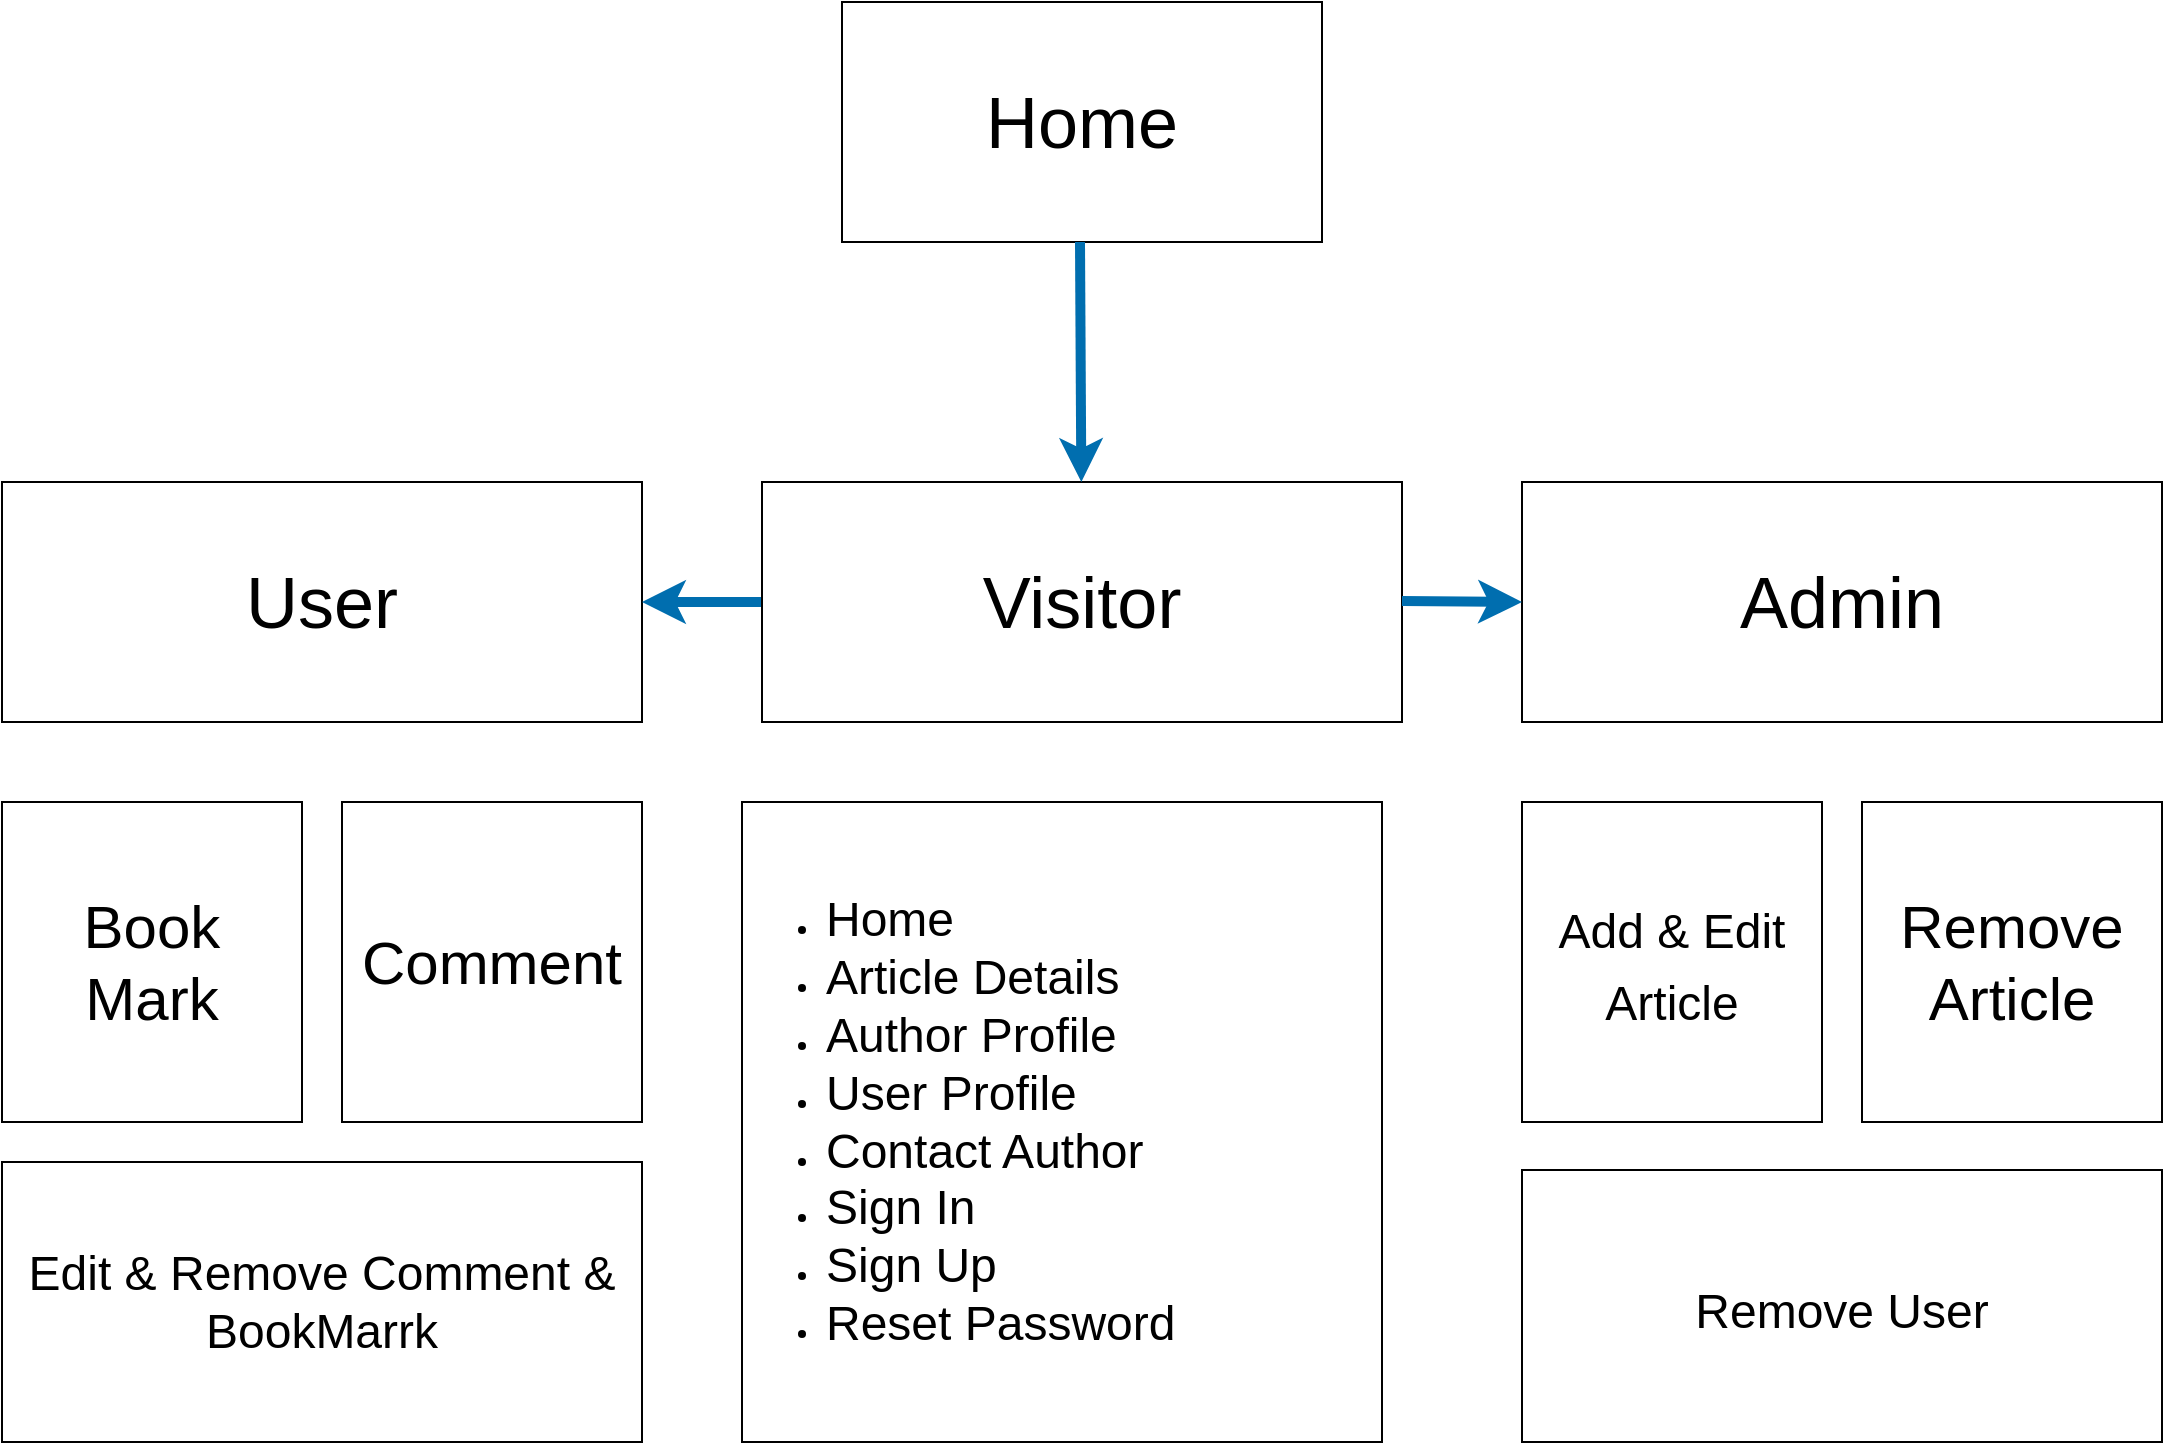 <mxfile version="13.6.6" type="github">
  <diagram id="PuGufQDsKNIKy0PpDgzQ" name="Page-1">
    <mxGraphModel dx="1221" dy="654" grid="1" gridSize="10" guides="1" tooltips="1" connect="1" arrows="1" fold="1" page="1" pageScale="1" pageWidth="1100" pageHeight="1700" math="0" shadow="0">
      <root>
        <mxCell id="0" />
        <mxCell id="1" parent="0" />
        <mxCell id="4-SGYTXcVKiXNRRfTRLH-1" value="&lt;font style=&quot;font-size: 36px&quot;&gt;Home&lt;/font&gt;" style="rounded=0;whiteSpace=wrap;html=1;" parent="1" vertex="1">
          <mxGeometry x="430" y="40" width="240" height="120" as="geometry" />
        </mxCell>
        <mxCell id="4-SGYTXcVKiXNRRfTRLH-2" value="&lt;font style=&quot;font-size: 36px&quot;&gt;Admin&lt;/font&gt;" style="rounded=0;whiteSpace=wrap;html=1;" parent="1" vertex="1">
          <mxGeometry x="770" y="280" width="320" height="120" as="geometry" />
        </mxCell>
        <mxCell id="4-SGYTXcVKiXNRRfTRLH-3" value="&lt;font style=&quot;font-size: 36px&quot;&gt;User&lt;/font&gt;" style="rounded=0;whiteSpace=wrap;html=1;" parent="1" vertex="1">
          <mxGeometry x="10" y="280" width="320" height="120" as="geometry" />
        </mxCell>
        <mxCell id="4-SGYTXcVKiXNRRfTRLH-4" value="&lt;font style=&quot;font-size: 24px&quot;&gt;Add &amp;amp; Edit Article&lt;/font&gt;" style="rounded=0;whiteSpace=wrap;html=1;fontSize=30;" parent="1" vertex="1">
          <mxGeometry x="770" y="440" width="150" height="160" as="geometry" />
        </mxCell>
        <mxCell id="4-SGYTXcVKiXNRRfTRLH-5" value="&lt;font style=&quot;font-size: 30px&quot;&gt;Comment&lt;/font&gt;" style="rounded=0;whiteSpace=wrap;html=1;" parent="1" vertex="1">
          <mxGeometry x="180" y="440" width="150" height="160" as="geometry" />
        </mxCell>
        <mxCell id="4-SGYTXcVKiXNRRfTRLH-6" value="&lt;font style=&quot;font-size: 30px&quot;&gt;Remove Article&lt;/font&gt;" style="rounded=0;whiteSpace=wrap;html=1;" parent="1" vertex="1">
          <mxGeometry x="940" y="440" width="150" height="160" as="geometry" />
        </mxCell>
        <mxCell id="4-SGYTXcVKiXNRRfTRLH-7" value="&lt;font style=&quot;font-size: 30px&quot;&gt;Book&lt;br&gt;Mark&lt;/font&gt;" style="rounded=0;whiteSpace=wrap;html=1;" parent="1" vertex="1">
          <mxGeometry x="10" y="440" width="150" height="160" as="geometry" />
        </mxCell>
        <mxCell id="TL2sS0uVeFc4EOoMSjgD-11" value="" style="edgeStyle=orthogonalEdgeStyle;rounded=1;orthogonalLoop=1;jettySize=auto;html=1;strokeWidth=5;fillColor=#1ba1e2;strokeColor=#006EAF;" parent="1" source="4-SGYTXcVKiXNRRfTRLH-8" target="4-SGYTXcVKiXNRRfTRLH-3" edge="1">
          <mxGeometry relative="1" as="geometry" />
        </mxCell>
        <mxCell id="4-SGYTXcVKiXNRRfTRLH-8" value="&lt;font style=&quot;font-size: 36px&quot;&gt;Visitor&lt;/font&gt;" style="rounded=0;whiteSpace=wrap;html=1;" parent="1" vertex="1">
          <mxGeometry x="390" y="280" width="320" height="120" as="geometry" />
        </mxCell>
        <mxCell id="4-SGYTXcVKiXNRRfTRLH-9" value="&lt;ul&gt;&lt;li&gt;&lt;span&gt;&lt;font style=&quot;font-size: 24px&quot;&gt;Home&lt;/font&gt;&lt;/span&gt;&lt;/li&gt;&lt;li&gt;&lt;div&gt;&lt;span&gt;&lt;font style=&quot;font-size: 24px&quot;&gt;Article Details&lt;/font&gt;&lt;/span&gt;&lt;/div&gt;&lt;/li&gt;&lt;li&gt;&lt;font style=&quot;font-size: 24px&quot;&gt;Author Profile&lt;/font&gt;&lt;/li&gt;&lt;li&gt;&lt;font style=&quot;font-size: 24px&quot;&gt;User Profile&lt;/font&gt;&lt;/li&gt;&lt;li&gt;&lt;font style=&quot;font-size: 24px&quot;&gt;Contact Author&lt;/font&gt;&lt;/li&gt;&lt;li&gt;&lt;font style=&quot;font-size: 24px&quot;&gt;Sign In&lt;/font&gt;&lt;/li&gt;&lt;li&gt;&lt;font style=&quot;font-size: 24px&quot;&gt;Sign Up&lt;/font&gt;&lt;/li&gt;&lt;li&gt;&lt;font style=&quot;font-size: 24px&quot;&gt;Reset Password&lt;/font&gt;&lt;/li&gt;&lt;/ul&gt;" style="rounded=0;whiteSpace=wrap;html=1;align=left;" parent="1" vertex="1">
          <mxGeometry x="380" y="440" width="320" height="320" as="geometry" />
        </mxCell>
        <mxCell id="TL2sS0uVeFc4EOoMSjgD-5" value="" style="endArrow=classic;html=1;fillColor=#1ba1e2;strokeColor=#006EAF;rounded=1;strokeWidth=5;" parent="1" target="4-SGYTXcVKiXNRRfTRLH-8" edge="1">
          <mxGeometry width="50" height="50" relative="1" as="geometry">
            <mxPoint x="549" y="160" as="sourcePoint" />
            <mxPoint x="549" y="200" as="targetPoint" />
          </mxGeometry>
        </mxCell>
        <mxCell id="TL2sS0uVeFc4EOoMSjgD-10" value="" style="endArrow=classic;html=1;fillColor=#1ba1e2;strokeColor=#006EAF;rounded=1;strokeWidth=5;" parent="1" edge="1">
          <mxGeometry width="50" height="50" relative="1" as="geometry">
            <mxPoint x="710" y="339.5" as="sourcePoint" />
            <mxPoint x="770" y="340" as="targetPoint" />
          </mxGeometry>
        </mxCell>
        <mxCell id="pTBLCFFmkAzoy-t31FPo-1" value="&lt;font style=&quot;font-size: 24px&quot;&gt;Remove User&lt;/font&gt;" style="rounded=0;whiteSpace=wrap;html=1;fontSize=30;" vertex="1" parent="1">
          <mxGeometry x="770" y="624" width="320" height="136" as="geometry" />
        </mxCell>
        <mxCell id="pTBLCFFmkAzoy-t31FPo-2" value="&lt;font style=&quot;font-size: 24px&quot;&gt;Edit &amp;amp; Remove Comment &amp;amp; BookMarrk&lt;/font&gt;" style="whiteSpace=wrap;html=1;rounded=0;" vertex="1" parent="1">
          <mxGeometry x="10" y="620" width="320" height="140" as="geometry" />
        </mxCell>
      </root>
    </mxGraphModel>
  </diagram>
</mxfile>
